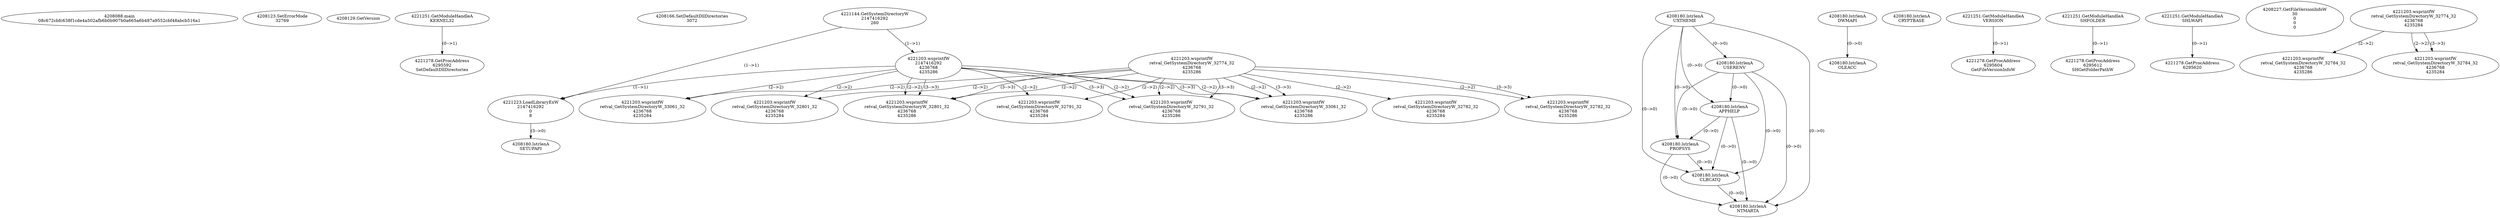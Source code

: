// Global SCDG with merge call
digraph {
	0 [label="4208088.main
08c672cbfc638f1cde4a502afb6b0b907b0a665a6b487a9552cbf48abcb516a1"]
	1 [label="4208123.SetErrorMode
32769"]
	2 [label="4208129.GetVersion
"]
	3 [label="4221251.GetModuleHandleA
KERNEL32"]
	4 [label="4221278.GetProcAddress
6295592
SetDefaultDllDirectories"]
	3 -> 4 [label="(0-->1)"]
	5 [label="4208166.SetDefaultDllDirectories
3072"]
	6 [label="4221144.GetSystemDirectoryW
2147416292
260"]
	7 [label="4221203.wsprintfW
2147416292
4236768
4235286"]
	6 -> 7 [label="(1-->1)"]
	8 [label="4221223.LoadLibraryExW
2147416292
0
8"]
	6 -> 8 [label="(1-->1)"]
	7 -> 8 [label="(1-->1)"]
	9 [label="4208180.lstrlenA
UXTHEME"]
	10 [label="4221203.wsprintfW
retval_GetSystemDirectoryW_32774_32
4236768
4235286"]
	11 [label="4208180.lstrlenA
USERENV"]
	9 -> 11 [label="(0-->0)"]
	12 [label="4208180.lstrlenA
SETUPAPI"]
	8 -> 12 [label="(3-->0)"]
	13 [label="4221203.wsprintfW
retval_GetSystemDirectoryW_32801_32
4236768
4235284"]
	7 -> 13 [label="(2-->2)"]
	10 -> 13 [label="(2-->2)"]
	14 [label="4208180.lstrlenA
APPHELP"]
	9 -> 14 [label="(0-->0)"]
	11 -> 14 [label="(0-->0)"]
	15 [label="4208180.lstrlenA
PROPSYS"]
	9 -> 15 [label="(0-->0)"]
	11 -> 15 [label="(0-->0)"]
	14 -> 15 [label="(0-->0)"]
	16 [label="4208180.lstrlenA
DWMAPI"]
	17 [label="4208180.lstrlenA
CRYPTBASE"]
	18 [label="4208180.lstrlenA
OLEACC"]
	16 -> 18 [label="(0-->0)"]
	19 [label="4208180.lstrlenA
CLBCATQ"]
	9 -> 19 [label="(0-->0)"]
	11 -> 19 [label="(0-->0)"]
	14 -> 19 [label="(0-->0)"]
	15 -> 19 [label="(0-->0)"]
	20 [label="4208180.lstrlenA
NTMARTA"]
	9 -> 20 [label="(0-->0)"]
	11 -> 20 [label="(0-->0)"]
	14 -> 20 [label="(0-->0)"]
	15 -> 20 [label="(0-->0)"]
	19 -> 20 [label="(0-->0)"]
	21 [label="4221251.GetModuleHandleA
VERSION"]
	22 [label="4221278.GetProcAddress
6295604
GetFileVersionInfoW"]
	21 -> 22 [label="(0-->1)"]
	23 [label="4221251.GetModuleHandleA
SHFOLDER"]
	24 [label="4221278.GetProcAddress
6295612
SHGetFolderPathW"]
	23 -> 24 [label="(0-->1)"]
	25 [label="4221251.GetModuleHandleA
SHLWAPI"]
	26 [label="4221278.GetProcAddress
6295620
"]
	25 -> 26 [label="(0-->1)"]
	27 [label="4208227.GetFileVersionInfoW
30
0
0
0"]
	28 [label="4221203.wsprintfW
retval_GetSystemDirectoryW_33061_32
4236768
4235286"]
	7 -> 28 [label="(2-->2)"]
	10 -> 28 [label="(2-->2)"]
	7 -> 28 [label="(3-->3)"]
	10 -> 28 [label="(3-->3)"]
	29 [label="4221203.wsprintfW
retval_GetSystemDirectoryW_33061_32
4236768
4235284"]
	7 -> 29 [label="(2-->2)"]
	10 -> 29 [label="(2-->2)"]
	30 [label="4221203.wsprintfW
retval_GetSystemDirectoryW_32782_32
4236768
4235286"]
	10 -> 30 [label="(2-->2)"]
	10 -> 30 [label="(3-->3)"]
	31 [label="4221203.wsprintfW
retval_GetSystemDirectoryW_32782_32
4236768
4235284"]
	10 -> 31 [label="(2-->2)"]
	32 [label="4221203.wsprintfW
retval_GetSystemDirectoryW_32791_32
4236768
4235286"]
	7 -> 32 [label="(2-->2)"]
	10 -> 32 [label="(2-->2)"]
	7 -> 32 [label="(3-->3)"]
	10 -> 32 [label="(3-->3)"]
	33 [label="4221203.wsprintfW
retval_GetSystemDirectoryW_32791_32
4236768
4235284"]
	7 -> 33 [label="(2-->2)"]
	10 -> 33 [label="(2-->2)"]
	34 [label="4221203.wsprintfW
retval_GetSystemDirectoryW_32801_32
4236768
4235286"]
	7 -> 34 [label="(2-->2)"]
	10 -> 34 [label="(2-->2)"]
	7 -> 34 [label="(3-->3)"]
	10 -> 34 [label="(3-->3)"]
	35 [label="4221203.wsprintfW
retval_GetSystemDirectoryW_32774_32
4236768
4235284"]
	36 [label="4221203.wsprintfW
retval_GetSystemDirectoryW_32784_32
4236768
4235286"]
	35 -> 36 [label="(2-->2)"]
	37 [label="4221203.wsprintfW
retval_GetSystemDirectoryW_32784_32
4236768
4235284"]
	35 -> 37 [label="(2-->2)"]
	35 -> 37 [label="(3-->3)"]
}
